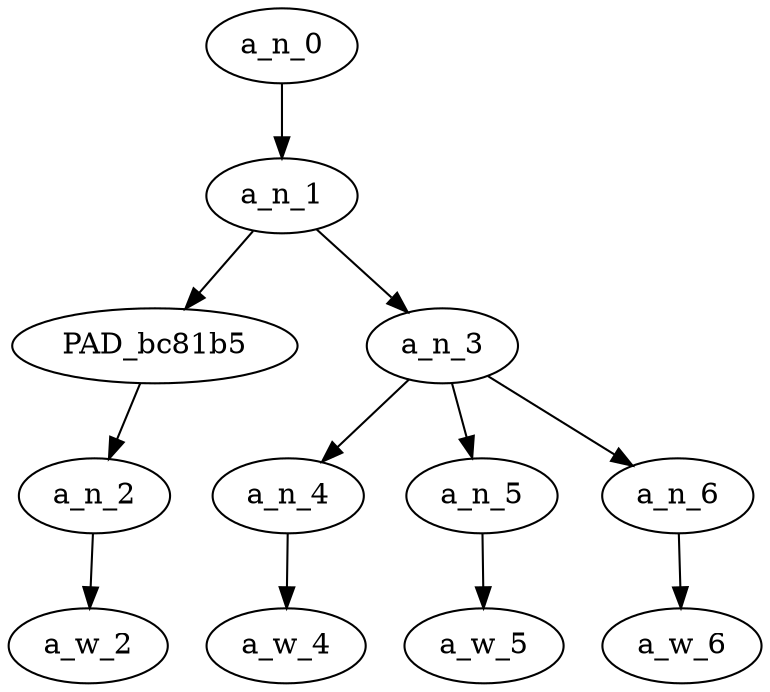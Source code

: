 strict digraph "" {
	a_n_0	[div_dir=1,
		index=0,
		level=4,
		pos="1.0,4!",
		text_span="[0, 1, 2, 3]",
		value=1.00000004];
	a_n_1	[div_dir=1,
		index=0,
		level=3,
		pos="1.0,3!",
		text_span="[0, 1, 2, 3]",
		value=0.99954430];
	a_n_0 -> a_n_1;
	PAD_bc81b5	[div_dir=1,
		index=0,
		level=2,
		pos="0.0,2!",
		text_span="[0]",
		value=0.36093251];
	a_n_1 -> PAD_bc81b5;
	a_n_3	[div_dir=1,
		index=1,
		level=2,
		pos="2.0,2!",
		text_span="[1, 2, 3]",
		value=0.63815604];
	a_n_1 -> a_n_3;
	a_n_2	[div_dir=1,
		index=0,
		level=1,
		pos="0.0,1!",
		text_span="[0]",
		value=0.36093251];
	PAD_bc81b5 -> a_n_2;
	a_w_2	[div_dir=0,
		index=0,
		level=0,
		pos="0,0!",
		text_span="[0]",
		value=chipped];
	a_n_2 -> a_w_2;
	a_n_4	[div_dir=1,
		index=1,
		level=1,
		pos="1.0,1!",
		text_span="[1]",
		value=0.17346310];
	a_n_3 -> a_n_4;
	a_n_5	[div_dir=-1,
		index=2,
		level=1,
		pos="2.0,1!",
		text_span="[2]",
		value=0.22066218];
	a_n_3 -> a_n_5;
	a_n_6	[div_dir=1,
		index=3,
		level=1,
		pos="3.0,1!",
		text_span="[3]",
		value=0.24355608];
	a_n_3 -> a_n_6;
	a_w_4	[div_dir=0,
		index=1,
		level=0,
		pos="1,0!",
		text_span="[1]",
		value=black];
	a_n_4 -> a_w_4;
	a_w_5	[div_dir=0,
		index=2,
		level=0,
		pos="2,0!",
		text_span="[2]",
		value=nail];
	a_n_5 -> a_w_5;
	a_w_6	[div_dir=0,
		index=3,
		level=0,
		pos="3,0!",
		text_span="[3]",
		value=polish];
	a_n_6 -> a_w_6;
}
